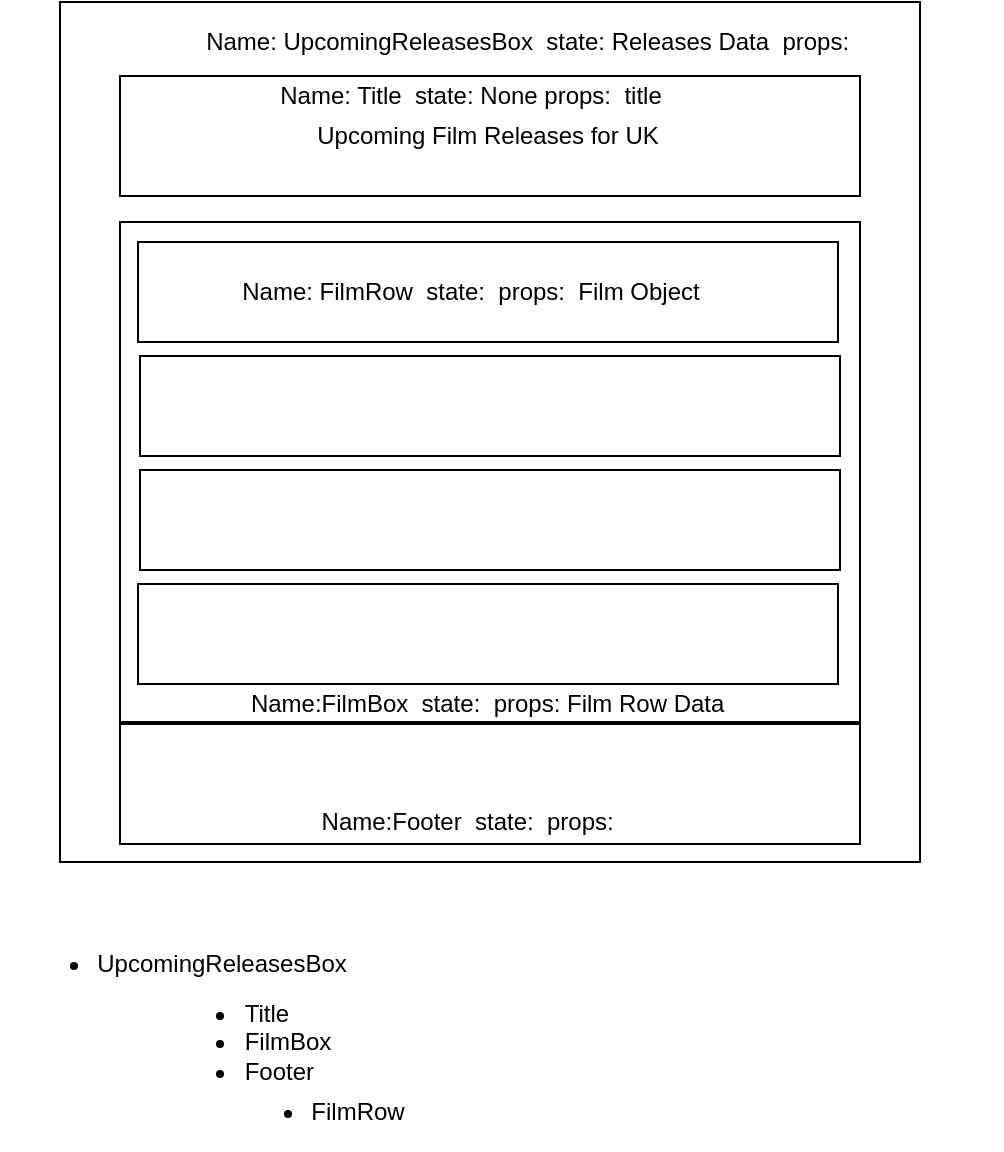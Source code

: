 <mxfile version="14.1.8" type="device"><diagram id="I5TNXRAm5F50-cGsJ86U" name="Page-1"><mxGraphModel dx="1106" dy="785" grid="1" gridSize="10" guides="1" tooltips="1" connect="1" arrows="1" fold="1" page="1" pageScale="1" pageWidth="827" pageHeight="1169" math="0" shadow="0"><root><mxCell id="0"/><mxCell id="1" parent="0"/><mxCell id="L_B1UZ0Eg2k6QSfR9BdJ-1" value="" style="whiteSpace=wrap;html=1;aspect=fixed;" vertex="1" parent="1"><mxGeometry x="200" y="20" width="430" height="430" as="geometry"/></mxCell><mxCell id="L_B1UZ0Eg2k6QSfR9BdJ-17" value="" style="rounded=0;whiteSpace=wrap;html=1;" vertex="1" parent="1"><mxGeometry x="230" y="130" width="370" height="250" as="geometry"/></mxCell><mxCell id="L_B1UZ0Eg2k6QSfR9BdJ-6" value="" style="rounded=0;whiteSpace=wrap;html=1;" vertex="1" parent="1"><mxGeometry x="230" y="57" width="370" height="60" as="geometry"/></mxCell><mxCell id="L_B1UZ0Eg2k6QSfR9BdJ-2" value="Upcoming Film Releases for UK" style="text;html=1;strokeColor=none;fillColor=none;align=center;verticalAlign=middle;whiteSpace=wrap;rounded=0;" vertex="1" parent="1"><mxGeometry x="279" y="77" width="270" height="20" as="geometry"/></mxCell><mxCell id="L_B1UZ0Eg2k6QSfR9BdJ-5" value="" style="rounded=0;whiteSpace=wrap;html=1;" vertex="1" parent="1"><mxGeometry x="230" y="381" width="370" height="60" as="geometry"/></mxCell><mxCell id="L_B1UZ0Eg2k6QSfR9BdJ-7" value="" style="rounded=0;whiteSpace=wrap;html=1;" vertex="1" parent="1"><mxGeometry x="239" y="140" width="350" height="50" as="geometry"/></mxCell><mxCell id="L_B1UZ0Eg2k6QSfR9BdJ-8" value="" style="rounded=0;whiteSpace=wrap;html=1;" vertex="1" parent="1"><mxGeometry x="240" y="197" width="350" height="50" as="geometry"/></mxCell><mxCell id="L_B1UZ0Eg2k6QSfR9BdJ-9" value="" style="rounded=0;whiteSpace=wrap;html=1;" vertex="1" parent="1"><mxGeometry x="240" y="254" width="350" height="50" as="geometry"/></mxCell><mxCell id="L_B1UZ0Eg2k6QSfR9BdJ-10" value="" style="rounded=0;whiteSpace=wrap;html=1;" vertex="1" parent="1"><mxGeometry x="239" y="311" width="350" height="50" as="geometry"/></mxCell><mxCell id="L_B1UZ0Eg2k6QSfR9BdJ-11" value="Name: Title&amp;nbsp; state: None props:&amp;nbsp; title" style="text;html=1;strokeColor=none;fillColor=none;align=center;verticalAlign=middle;whiteSpace=wrap;rounded=0;" vertex="1" parent="1"><mxGeometry x="170" y="57" width="471" height="20" as="geometry"/></mxCell><mxCell id="L_B1UZ0Eg2k6QSfR9BdJ-12" value="Name: UpcomingReleasesBox&amp;nbsp; state: Releases Data&amp;nbsp; props:&amp;nbsp;" style="text;html=1;strokeColor=none;fillColor=none;align=center;verticalAlign=middle;whiteSpace=wrap;rounded=0;" vertex="1" parent="1"><mxGeometry x="200" y="30" width="471" height="20" as="geometry"/></mxCell><mxCell id="L_B1UZ0Eg2k6QSfR9BdJ-13" value="Name:Footer&amp;nbsp; state:&amp;nbsp; props:&amp;nbsp;" style="text;html=1;strokeColor=none;fillColor=none;align=center;verticalAlign=middle;whiteSpace=wrap;rounded=0;" vertex="1" parent="1"><mxGeometry x="170" y="420" width="471" height="20" as="geometry"/></mxCell><mxCell id="L_B1UZ0Eg2k6QSfR9BdJ-14" value="Name: FilmRow&amp;nbsp; state:&amp;nbsp; props:&amp;nbsp; Film Object" style="text;html=1;strokeColor=none;fillColor=none;align=center;verticalAlign=middle;whiteSpace=wrap;rounded=0;" vertex="1" parent="1"><mxGeometry x="170" y="155" width="471" height="20" as="geometry"/></mxCell><mxCell id="L_B1UZ0Eg2k6QSfR9BdJ-15" value="&lt;div style=&quot;text-align: left&quot;&gt;&lt;ul&gt;&lt;li&gt;&lt;span&gt;UpcomingReleasesBox&lt;/span&gt;&lt;/li&gt;&lt;/ul&gt;&lt;/div&gt;" style="text;html=1;strokeColor=none;fillColor=none;align=center;verticalAlign=middle;whiteSpace=wrap;rounded=0;" vertex="1" parent="1"><mxGeometry x="241" y="491" width="40" height="20" as="geometry"/></mxCell><mxCell id="L_B1UZ0Eg2k6QSfR9BdJ-16" value="&lt;div style=&quot;text-align: left&quot;&gt;&lt;ul&gt;&lt;li&gt;&lt;span&gt;Title&lt;/span&gt;&lt;/li&gt;&lt;li&gt;&lt;span&gt;FilmBox&lt;/span&gt;&lt;/li&gt;&lt;li&gt;Footer&lt;/li&gt;&lt;/ul&gt;&lt;/div&gt;" style="text;html=1;strokeColor=none;fillColor=none;align=center;verticalAlign=middle;whiteSpace=wrap;rounded=0;" vertex="1" parent="1"><mxGeometry x="239" y="530" width="110" height="20" as="geometry"/></mxCell><mxCell id="L_B1UZ0Eg2k6QSfR9BdJ-18" value="&lt;div style=&quot;text-align: left&quot;&gt;&lt;ul&gt;&lt;li&gt;&lt;span&gt;FilmRow&lt;/span&gt;&lt;/li&gt;&lt;/ul&gt;&lt;/div&gt;" style="text;html=1;strokeColor=none;fillColor=none;align=center;verticalAlign=middle;whiteSpace=wrap;rounded=0;" vertex="1" parent="1"><mxGeometry x="309" y="565" width="40" height="20" as="geometry"/></mxCell><mxCell id="L_B1UZ0Eg2k6QSfR9BdJ-19" value="Name:FilmBox&amp;nbsp; state:&amp;nbsp; props: Film Row Data&amp;nbsp;" style="text;html=1;strokeColor=none;fillColor=none;align=center;verticalAlign=middle;whiteSpace=wrap;rounded=0;" vertex="1" parent="1"><mxGeometry x="179.5" y="361" width="471" height="20" as="geometry"/></mxCell></root></mxGraphModel></diagram></mxfile>